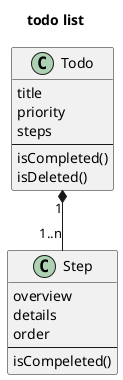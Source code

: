 @startuml
title todo list

class Todo{
    title
    priority
    steps
    --
    isCompleted()
    isDeleted()
}

class Step{
    overview
    details
    order
    --
    isCompeleted()
}

Todo "1" *-- "1..n" Step

@enduml